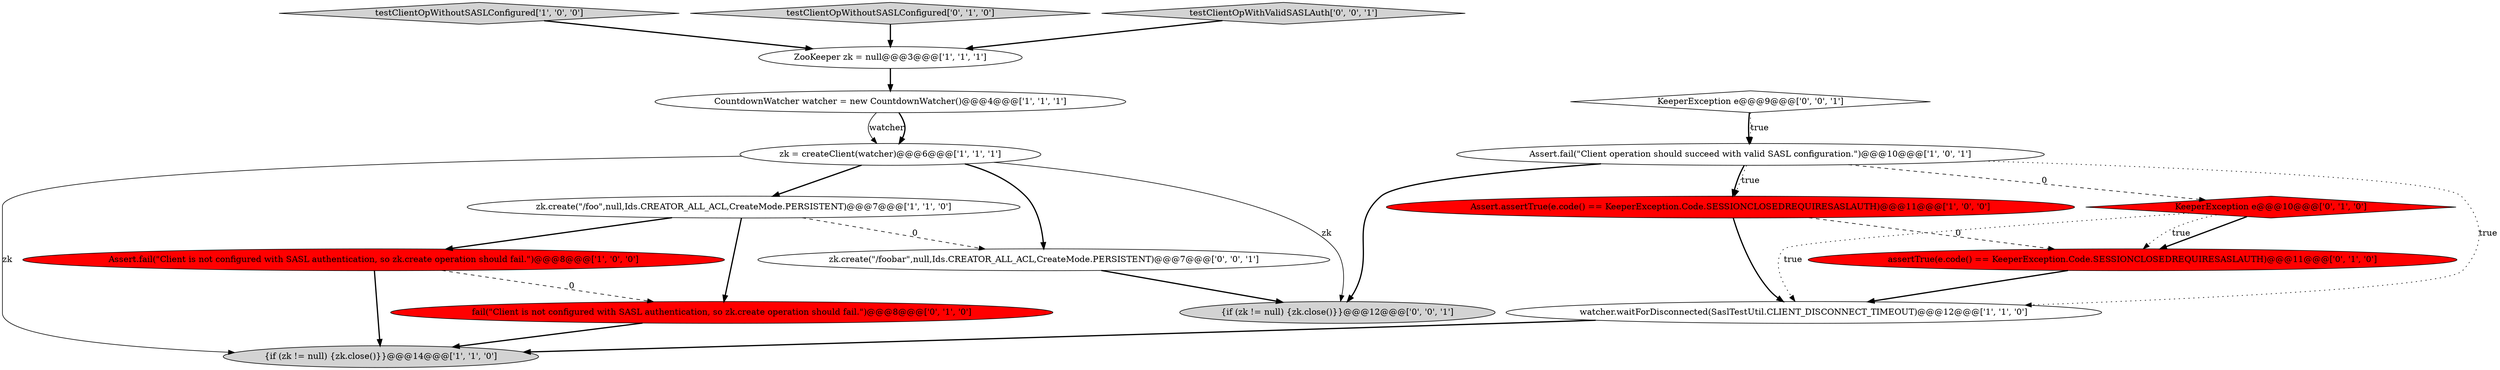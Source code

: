 digraph {
8 [style = filled, label = "testClientOpWithoutSASLConfigured['1', '0', '0']", fillcolor = lightgray, shape = diamond image = "AAA0AAABBB1BBB"];
0 [style = filled, label = "{if (zk != null) {zk.close()}}@@@14@@@['1', '1', '0']", fillcolor = lightgray, shape = ellipse image = "AAA0AAABBB1BBB"];
12 [style = filled, label = "KeeperException e@@@10@@@['0', '1', '0']", fillcolor = red, shape = diamond image = "AAA1AAABBB2BBB"];
17 [style = filled, label = "KeeperException e@@@9@@@['0', '0', '1']", fillcolor = white, shape = diamond image = "AAA0AAABBB3BBB"];
11 [style = filled, label = "assertTrue(e.code() == KeeperException.Code.SESSIONCLOSEDREQUIRESASLAUTH)@@@11@@@['0', '1', '0']", fillcolor = red, shape = ellipse image = "AAA1AAABBB2BBB"];
10 [style = filled, label = "fail(\"Client is not configured with SASL authentication, so zk.create operation should fail.\")@@@8@@@['0', '1', '0']", fillcolor = red, shape = ellipse image = "AAA1AAABBB2BBB"];
15 [style = filled, label = "{if (zk != null) {zk.close()}}@@@12@@@['0', '0', '1']", fillcolor = lightgray, shape = ellipse image = "AAA0AAABBB3BBB"];
13 [style = filled, label = "testClientOpWithoutSASLConfigured['0', '1', '0']", fillcolor = lightgray, shape = diamond image = "AAA0AAABBB2BBB"];
7 [style = filled, label = "zk = createClient(watcher)@@@6@@@['1', '1', '1']", fillcolor = white, shape = ellipse image = "AAA0AAABBB1BBB"];
4 [style = filled, label = "ZooKeeper zk = null@@@3@@@['1', '1', '1']", fillcolor = white, shape = ellipse image = "AAA0AAABBB1BBB"];
1 [style = filled, label = "watcher.waitForDisconnected(SaslTestUtil.CLIENT_DISCONNECT_TIMEOUT)@@@12@@@['1', '1', '0']", fillcolor = white, shape = ellipse image = "AAA0AAABBB1BBB"];
5 [style = filled, label = "Assert.fail(\"Client is not configured with SASL authentication, so zk.create operation should fail.\")@@@8@@@['1', '0', '0']", fillcolor = red, shape = ellipse image = "AAA1AAABBB1BBB"];
16 [style = filled, label = "testClientOpWithValidSASLAuth['0', '0', '1']", fillcolor = lightgray, shape = diamond image = "AAA0AAABBB3BBB"];
2 [style = filled, label = "Assert.fail(\"Client operation should succeed with valid SASL configuration.\")@@@10@@@['1', '0', '1']", fillcolor = white, shape = ellipse image = "AAA0AAABBB1BBB"];
6 [style = filled, label = "zk.create(\"/foo\",null,Ids.CREATOR_ALL_ACL,CreateMode.PERSISTENT)@@@7@@@['1', '1', '0']", fillcolor = white, shape = ellipse image = "AAA0AAABBB1BBB"];
9 [style = filled, label = "CountdownWatcher watcher = new CountdownWatcher()@@@4@@@['1', '1', '1']", fillcolor = white, shape = ellipse image = "AAA0AAABBB1BBB"];
14 [style = filled, label = "zk.create(\"/foobar\",null,Ids.CREATOR_ALL_ACL,CreateMode.PERSISTENT)@@@7@@@['0', '0', '1']", fillcolor = white, shape = ellipse image = "AAA0AAABBB3BBB"];
3 [style = filled, label = "Assert.assertTrue(e.code() == KeeperException.Code.SESSIONCLOSEDREQUIRESASLAUTH)@@@11@@@['1', '0', '0']", fillcolor = red, shape = ellipse image = "AAA1AAABBB1BBB"];
2->3 [style = dotted, label="true"];
4->9 [style = bold, label=""];
3->1 [style = bold, label=""];
11->1 [style = bold, label=""];
9->7 [style = solid, label="watcher"];
2->3 [style = bold, label=""];
12->11 [style = bold, label=""];
12->1 [style = dotted, label="true"];
1->0 [style = bold, label=""];
6->14 [style = dashed, label="0"];
9->7 [style = bold, label=""];
7->14 [style = bold, label=""];
12->11 [style = dotted, label="true"];
2->12 [style = dashed, label="0"];
6->5 [style = bold, label=""];
17->2 [style = bold, label=""];
5->0 [style = bold, label=""];
5->10 [style = dashed, label="0"];
2->1 [style = dotted, label="true"];
6->10 [style = bold, label=""];
10->0 [style = bold, label=""];
2->15 [style = bold, label=""];
7->6 [style = bold, label=""];
7->15 [style = solid, label="zk"];
14->15 [style = bold, label=""];
7->0 [style = solid, label="zk"];
17->2 [style = dotted, label="true"];
8->4 [style = bold, label=""];
16->4 [style = bold, label=""];
3->11 [style = dashed, label="0"];
13->4 [style = bold, label=""];
}
